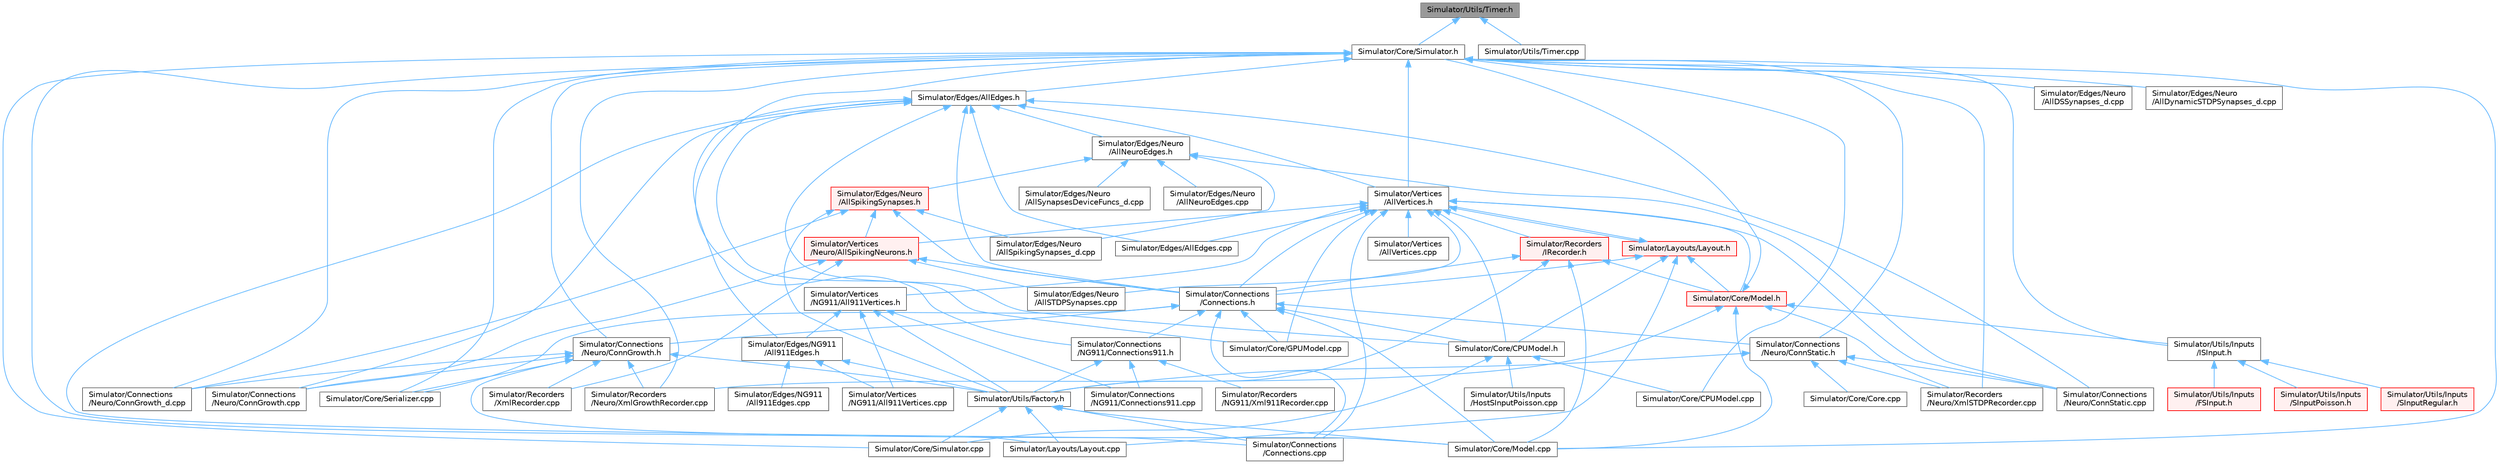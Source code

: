 digraph "Simulator/Utils/Timer.h"
{
 // LATEX_PDF_SIZE
  bgcolor="transparent";
  edge [fontname=Helvetica,fontsize=10,labelfontname=Helvetica,labelfontsize=10];
  node [fontname=Helvetica,fontsize=10,shape=box,height=0.2,width=0.4];
  Node1 [id="Node000001",label="Simulator/Utils/Timer.h",height=0.2,width=0.4,color="gray40", fillcolor="grey60", style="filled", fontcolor="black",tooltip="Timer class, from CSS432."];
  Node1 -> Node2 [id="edge1_Node000001_Node000002",dir="back",color="steelblue1",style="solid",tooltip=" "];
  Node2 [id="Node000002",label="Simulator/Core/Simulator.h",height=0.2,width=0.4,color="grey40", fillcolor="white", style="filled",URL="$_simulator_8h.html",tooltip="Platform independent base class for the Brain Grid simulator. Simulator is a singleton class (a class..."];
  Node2 -> Node3 [id="edge2_Node000002_Node000003",dir="back",color="steelblue1",style="solid",tooltip=" "];
  Node3 [id="Node000003",label="Simulator/Connections\l/NG911/Connections911.h",height=0.2,width=0.4,color="grey40", fillcolor="white", style="filled",URL="$_connections911_8h.html",tooltip="The model of the static network."];
  Node3 -> Node4 [id="edge3_Node000003_Node000004",dir="back",color="steelblue1",style="solid",tooltip=" "];
  Node4 [id="Node000004",label="Simulator/Connections\l/NG911/Connections911.cpp",height=0.2,width=0.4,color="grey40", fillcolor="white", style="filled",URL="$_connections911_8cpp.html",tooltip="The model of the static network."];
  Node3 -> Node5 [id="edge4_Node000003_Node000005",dir="back",color="steelblue1",style="solid",tooltip=" "];
  Node5 [id="Node000005",label="Simulator/Recorders\l/NG911/Xml911Recorder.cpp",height=0.2,width=0.4,color="grey40", fillcolor="white", style="filled",URL="$_xml911_recorder_8cpp.html",tooltip="Header file for Xml911Recorder.h."];
  Node3 -> Node6 [id="edge5_Node000003_Node000006",dir="back",color="steelblue1",style="solid",tooltip=" "];
  Node6 [id="Node000006",label="Simulator/Utils/Factory.h",height=0.2,width=0.4,color="grey40", fillcolor="white", style="filled",URL="$_factory_8h.html",tooltip="A factory template for creating factory class for any subsystem that requires a factory to create a (..."];
  Node6 -> Node7 [id="edge6_Node000006_Node000007",dir="back",color="steelblue1",style="solid",tooltip=" "];
  Node7 [id="Node000007",label="Simulator/Connections\l/Connections.cpp",height=0.2,width=0.4,color="grey40", fillcolor="white", style="filled",URL="$_connections_8cpp.html",tooltip="Methods for creating and updating connections."];
  Node6 -> Node8 [id="edge7_Node000006_Node000008",dir="back",color="steelblue1",style="solid",tooltip=" "];
  Node8 [id="Node000008",label="Simulator/Core/Model.cpp",height=0.2,width=0.4,color="grey40", fillcolor="white", style="filled",URL="$_model_8cpp.html",tooltip="Implementation of Model for the graph-based networks."];
  Node6 -> Node9 [id="edge8_Node000006_Node000009",dir="back",color="steelblue1",style="solid",tooltip=" "];
  Node9 [id="Node000009",label="Simulator/Core/Simulator.cpp",height=0.2,width=0.4,color="grey40", fillcolor="white", style="filled",URL="$_simulator_8cpp.html",tooltip="Platform independent base class for the Brain Grid simulator. Simulator is a singleton class (a class..."];
  Node6 -> Node10 [id="edge9_Node000006_Node000010",dir="back",color="steelblue1",style="solid",tooltip=" "];
  Node10 [id="Node000010",label="Simulator/Layouts/Layout.cpp",height=0.2,width=0.4,color="grey40", fillcolor="white", style="filled",URL="$_layout_8cpp.html",tooltip="The Layout class defines the layout of neurons in neural networks."];
  Node2 -> Node11 [id="edge10_Node000002_Node000011",dir="back",color="steelblue1",style="solid",tooltip=" "];
  Node11 [id="Node000011",label="Simulator/Connections\l/Neuro/ConnGrowth.h",height=0.2,width=0.4,color="grey40", fillcolor="white", style="filled",URL="$_conn_growth_8h.html",tooltip="The model of the activity-dependent neurite outgrowth."];
  Node11 -> Node12 [id="edge11_Node000011_Node000012",dir="back",color="steelblue1",style="solid",tooltip=" "];
  Node12 [id="Node000012",label="Simulator/Connections\l/Neuro/ConnGrowth.cpp",height=0.2,width=0.4,color="grey40", fillcolor="white", style="filled",URL="$_conn_growth_8cpp.html",tooltip="The model of the activity-dependent neurite outgrowth."];
  Node11 -> Node13 [id="edge12_Node000011_Node000013",dir="back",color="steelblue1",style="solid",tooltip=" "];
  Node13 [id="Node000013",label="Simulator/Connections\l/Neuro/ConnGrowth_d.cpp",height=0.2,width=0.4,color="grey40", fillcolor="white", style="filled",URL="$_conn_growth__d_8cpp.html",tooltip="Update the weights of the Synapses in the simulation."];
  Node11 -> Node8 [id="edge13_Node000011_Node000008",dir="back",color="steelblue1",style="solid",tooltip=" "];
  Node11 -> Node14 [id="edge14_Node000011_Node000014",dir="back",color="steelblue1",style="solid",tooltip=" "];
  Node14 [id="Node000014",label="Simulator/Core/Serializer.cpp",height=0.2,width=0.4,color="grey40", fillcolor="white", style="filled",URL="$_serializer_8cpp.html",tooltip="Handles implementation details of serialization and deserialization of synapses."];
  Node11 -> Node15 [id="edge15_Node000011_Node000015",dir="back",color="steelblue1",style="solid",tooltip=" "];
  Node15 [id="Node000015",label="Simulator/Recorders\l/Neuro/XmlGrowthRecorder.cpp",height=0.2,width=0.4,color="grey40", fillcolor="white", style="filled",URL="$_xml_growth_recorder_8cpp.html",tooltip="An implementation for recording spikes history in an XML file for growth simulations."];
  Node11 -> Node16 [id="edge16_Node000011_Node000016",dir="back",color="steelblue1",style="solid",tooltip=" "];
  Node16 [id="Node000016",label="Simulator/Recorders\l/XmlRecorder.cpp",height=0.2,width=0.4,color="grey40", fillcolor="white", style="filled",URL="$_xml_recorder_8cpp.html",tooltip="An implementation for recording spikes history on xml file."];
  Node11 -> Node6 [id="edge17_Node000011_Node000006",dir="back",color="steelblue1",style="solid",tooltip=" "];
  Node2 -> Node13 [id="edge18_Node000002_Node000013",dir="back",color="steelblue1",style="solid",tooltip=" "];
  Node2 -> Node17 [id="edge19_Node000002_Node000017",dir="back",color="steelblue1",style="solid",tooltip=" "];
  Node17 [id="Node000017",label="Simulator/Connections\l/Neuro/ConnStatic.h",height=0.2,width=0.4,color="grey40", fillcolor="white", style="filled",URL="$_conn_static_8h.html",tooltip="The model of the small world network."];
  Node17 -> Node18 [id="edge20_Node000017_Node000018",dir="back",color="steelblue1",style="solid",tooltip=" "];
  Node18 [id="Node000018",label="Simulator/Connections\l/Neuro/ConnStatic.cpp",height=0.2,width=0.4,color="grey40", fillcolor="white", style="filled",URL="$_conn_static_8cpp.html",tooltip="The model of the small world network."];
  Node17 -> Node19 [id="edge21_Node000017_Node000019",dir="back",color="steelblue1",style="solid",tooltip=" "];
  Node19 [id="Node000019",label="Simulator/Core/Core.cpp",height=0.2,width=0.4,color="grey40", fillcolor="white", style="filled",URL="$_core_8cpp.html",tooltip="Orchestrates most functionality in the simulation."];
  Node17 -> Node20 [id="edge22_Node000017_Node000020",dir="back",color="steelblue1",style="solid",tooltip=" "];
  Node20 [id="Node000020",label="Simulator/Recorders\l/Neuro/XmlSTDPRecorder.cpp",height=0.2,width=0.4,color="grey40", fillcolor="white", style="filled",URL="$_xml_s_t_d_p_recorder_8cpp_source.html",tooltip=" "];
  Node17 -> Node6 [id="edge23_Node000017_Node000006",dir="back",color="steelblue1",style="solid",tooltip=" "];
  Node2 -> Node21 [id="edge24_Node000002_Node000021",dir="back",color="steelblue1",style="solid",tooltip=" "];
  Node21 [id="Node000021",label="Simulator/Core/CPUModel.cpp",height=0.2,width=0.4,color="grey40", fillcolor="white", style="filled",URL="$_c_p_u_model_8cpp.html",tooltip="Implementation of Model for graph-based networks."];
  Node2 -> Node8 [id="edge25_Node000002_Node000008",dir="back",color="steelblue1",style="solid",tooltip=" "];
  Node2 -> Node14 [id="edge26_Node000002_Node000014",dir="back",color="steelblue1",style="solid",tooltip=" "];
  Node2 -> Node9 [id="edge27_Node000002_Node000009",dir="back",color="steelblue1",style="solid",tooltip=" "];
  Node2 -> Node22 [id="edge28_Node000002_Node000022",dir="back",color="steelblue1",style="solid",tooltip=" "];
  Node22 [id="Node000022",label="Simulator/Edges/AllEdges.h",height=0.2,width=0.4,color="grey40", fillcolor="white", style="filled",URL="$_all_edges_8h.html",tooltip="An interface and top level implementation for edge classes."];
  Node22 -> Node7 [id="edge29_Node000022_Node000007",dir="back",color="steelblue1",style="solid",tooltip=" "];
  Node22 -> Node23 [id="edge30_Node000022_Node000023",dir="back",color="steelblue1",style="solid",tooltip=" "];
  Node23 [id="Node000023",label="Simulator/Connections\l/Connections.h",height=0.2,width=0.4,color="grey40", fillcolor="white", style="filled",URL="$_connections_8h.html",tooltip="The base class of all connections classes."];
  Node23 -> Node7 [id="edge31_Node000023_Node000007",dir="back",color="steelblue1",style="solid",tooltip=" "];
  Node23 -> Node3 [id="edge32_Node000023_Node000003",dir="back",color="steelblue1",style="solid",tooltip=" "];
  Node23 -> Node11 [id="edge33_Node000023_Node000011",dir="back",color="steelblue1",style="solid",tooltip=" "];
  Node23 -> Node17 [id="edge34_Node000023_Node000017",dir="back",color="steelblue1",style="solid",tooltip=" "];
  Node23 -> Node24 [id="edge35_Node000023_Node000024",dir="back",color="steelblue1",style="solid",tooltip=" "];
  Node24 [id="Node000024",label="Simulator/Core/CPUModel.h",height=0.2,width=0.4,color="grey40", fillcolor="white", style="filled",URL="$_c_p_u_model_8h.html",tooltip="Implementation of Model for execution on CPU (single core)."];
  Node24 -> Node21 [id="edge36_Node000024_Node000021",dir="back",color="steelblue1",style="solid",tooltip=" "];
  Node24 -> Node9 [id="edge37_Node000024_Node000009",dir="back",color="steelblue1",style="solid",tooltip=" "];
  Node24 -> Node25 [id="edge38_Node000024_Node000025",dir="back",color="steelblue1",style="solid",tooltip=" "];
  Node25 [id="Node000025",label="Simulator/Utils/Inputs\l/HostSInputPoisson.cpp",height=0.2,width=0.4,color="grey40", fillcolor="white", style="filled",URL="$_host_s_input_poisson_8cpp.html",tooltip="A class that performs stimulus input (implementation Poisson)."];
  Node23 -> Node26 [id="edge39_Node000023_Node000026",dir="back",color="steelblue1",style="solid",tooltip=" "];
  Node26 [id="Node000026",label="Simulator/Core/GPUModel.cpp",height=0.2,width=0.4,color="grey40", fillcolor="white", style="filled",URL="$_g_p_u_model_8cpp.html",tooltip="Implementation of Model for the spiking neural networks."];
  Node23 -> Node8 [id="edge40_Node000023_Node000008",dir="back",color="steelblue1",style="solid",tooltip=" "];
  Node23 -> Node14 [id="edge41_Node000023_Node000014",dir="back",color="steelblue1",style="solid",tooltip=" "];
  Node22 -> Node12 [id="edge42_Node000022_Node000012",dir="back",color="steelblue1",style="solid",tooltip=" "];
  Node22 -> Node18 [id="edge43_Node000022_Node000018",dir="back",color="steelblue1",style="solid",tooltip=" "];
  Node22 -> Node24 [id="edge44_Node000022_Node000024",dir="back",color="steelblue1",style="solid",tooltip=" "];
  Node22 -> Node26 [id="edge45_Node000022_Node000026",dir="back",color="steelblue1",style="solid",tooltip=" "];
  Node22 -> Node27 [id="edge46_Node000022_Node000027",dir="back",color="steelblue1",style="solid",tooltip=" "];
  Node27 [id="Node000027",label="Simulator/Edges/AllEdges.cpp",height=0.2,width=0.4,color="grey40", fillcolor="white", style="filled",URL="$_all_edges_8cpp.html",tooltip="A container of all edge data."];
  Node22 -> Node28 [id="edge47_Node000022_Node000028",dir="back",color="steelblue1",style="solid",tooltip=" "];
  Node28 [id="Node000028",label="Simulator/Edges/NG911\l/All911Edges.h",height=0.2,width=0.4,color="grey40", fillcolor="white", style="filled",URL="$_all911_edges_8h.html",tooltip="A container of all 911 edge data."];
  Node28 -> Node29 [id="edge48_Node000028_Node000029",dir="back",color="steelblue1",style="solid",tooltip=" "];
  Node29 [id="Node000029",label="Simulator/Edges/NG911\l/All911Edges.cpp",height=0.2,width=0.4,color="grey40", fillcolor="white", style="filled",URL="$_all911_edges_8cpp.html",tooltip="A container of all 911 edge data."];
  Node28 -> Node6 [id="edge49_Node000028_Node000006",dir="back",color="steelblue1",style="solid",tooltip=" "];
  Node28 -> Node30 [id="edge50_Node000028_Node000030",dir="back",color="steelblue1",style="solid",tooltip=" "];
  Node30 [id="Node000030",label="Simulator/Vertices\l/NG911/All911Vertices.cpp",height=0.2,width=0.4,color="grey40", fillcolor="white", style="filled",URL="$_all911_vertices_8cpp.html",tooltip="A container of all 911 vertex data."];
  Node22 -> Node31 [id="edge51_Node000022_Node000031",dir="back",color="steelblue1",style="solid",tooltip=" "];
  Node31 [id="Node000031",label="Simulator/Edges/Neuro\l/AllNeuroEdges.h",height=0.2,width=0.4,color="grey40", fillcolor="white", style="filled",URL="$_all_neuro_edges_8h.html",tooltip="A container of all edge data."];
  Node31 -> Node18 [id="edge52_Node000031_Node000018",dir="back",color="steelblue1",style="solid",tooltip=" "];
  Node31 -> Node32 [id="edge53_Node000031_Node000032",dir="back",color="steelblue1",style="solid",tooltip=" "];
  Node32 [id="Node000032",label="Simulator/Edges/Neuro\l/AllNeuroEdges.cpp",height=0.2,width=0.4,color="grey40", fillcolor="white", style="filled",URL="$_all_neuro_edges_8cpp.html",tooltip=" "];
  Node31 -> Node33 [id="edge54_Node000031_Node000033",dir="back",color="steelblue1",style="solid",tooltip=" "];
  Node33 [id="Node000033",label="Simulator/Edges/Neuro\l/AllSpikingSynapses.h",height=0.2,width=0.4,color="red", fillcolor="#FFF0F0", style="filled",URL="$_all_spiking_synapses_8h.html",tooltip="A container of all spiking synapse data."];
  Node33 -> Node23 [id="edge55_Node000033_Node000023",dir="back",color="steelblue1",style="solid",tooltip=" "];
  Node33 -> Node13 [id="edge56_Node000033_Node000013",dir="back",color="steelblue1",style="solid",tooltip=" "];
  Node33 -> Node43 [id="edge57_Node000033_Node000043",dir="back",color="steelblue1",style="solid",tooltip=" "];
  Node43 [id="Node000043",label="Simulator/Edges/Neuro\l/AllSpikingSynapses_d.cpp",height=0.2,width=0.4,color="grey40", fillcolor="white", style="filled",URL="$_all_spiking_synapses__d_8cpp_source.html",tooltip=" "];
  Node33 -> Node6 [id="edge58_Node000033_Node000006",dir="back",color="steelblue1",style="solid",tooltip=" "];
  Node33 -> Node61 [id="edge59_Node000033_Node000061",dir="back",color="steelblue1",style="solid",tooltip=" "];
  Node61 [id="Node000061",label="Simulator/Vertices\l/Neuro/AllSpikingNeurons.h",height=0.2,width=0.4,color="red", fillcolor="#FFF0F0", style="filled",URL="$_all_spiking_neurons_8h.html",tooltip="A container of all spiking neuron data."];
  Node61 -> Node23 [id="edge60_Node000061_Node000023",dir="back",color="steelblue1",style="solid",tooltip=" "];
  Node61 -> Node12 [id="edge61_Node000061_Node000012",dir="back",color="steelblue1",style="solid",tooltip=" "];
  Node61 -> Node56 [id="edge62_Node000061_Node000056",dir="back",color="steelblue1",style="solid",tooltip=" "];
  Node56 [id="Node000056",label="Simulator/Edges/Neuro\l/AllSTDPSynapses.cpp",height=0.2,width=0.4,color="grey40", fillcolor="white", style="filled",URL="$_all_s_t_d_p_synapses_8cpp.html",tooltip="A container of all STDP synapse data."];
  Node61 -> Node16 [id="edge63_Node000061_Node000016",dir="back",color="steelblue1",style="solid",tooltip=" "];
  Node31 -> Node43 [id="edge64_Node000031_Node000043",dir="back",color="steelblue1",style="solid",tooltip=" "];
  Node31 -> Node44 [id="edge65_Node000031_Node000044",dir="back",color="steelblue1",style="solid",tooltip=" "];
  Node44 [id="Node000044",label="Simulator/Edges/Neuro\l/AllSynapsesDeviceFuncs_d.cpp",height=0.2,width=0.4,color="grey40", fillcolor="white", style="filled",URL="$_all_synapses_device_funcs__d_8cpp.html",tooltip="Device functions for synapse data."];
  Node22 -> Node69 [id="edge66_Node000022_Node000069",dir="back",color="steelblue1",style="solid",tooltip=" "];
  Node69 [id="Node000069",label="Simulator/Vertices\l/AllVertices.h",height=0.2,width=0.4,color="grey40", fillcolor="white", style="filled",URL="$_all_vertices_8h.html",tooltip="A container of the base class of all vertex data."];
  Node69 -> Node7 [id="edge67_Node000069_Node000007",dir="back",color="steelblue1",style="solid",tooltip=" "];
  Node69 -> Node23 [id="edge68_Node000069_Node000023",dir="back",color="steelblue1",style="solid",tooltip=" "];
  Node69 -> Node18 [id="edge69_Node000069_Node000018",dir="back",color="steelblue1",style="solid",tooltip=" "];
  Node69 -> Node24 [id="edge70_Node000069_Node000024",dir="back",color="steelblue1",style="solid",tooltip=" "];
  Node69 -> Node26 [id="edge71_Node000069_Node000026",dir="back",color="steelblue1",style="solid",tooltip=" "];
  Node69 -> Node70 [id="edge72_Node000069_Node000070",dir="back",color="steelblue1",style="solid",tooltip=" "];
  Node70 [id="Node000070",label="Simulator/Core/Model.h",height=0.2,width=0.4,color="red", fillcolor="#FFF0F0", style="filled",URL="$_model_8h.html",tooltip="Implementation of Model for graph-based networks."];
  Node70 -> Node8 [id="edge73_Node000070_Node000008",dir="back",color="steelblue1",style="solid",tooltip=" "];
  Node70 -> Node2 [id="edge74_Node000070_Node000002",dir="back",color="steelblue1",style="solid",tooltip=" "];
  Node70 -> Node15 [id="edge75_Node000070_Node000015",dir="back",color="steelblue1",style="solid",tooltip=" "];
  Node70 -> Node20 [id="edge76_Node000070_Node000020",dir="back",color="steelblue1",style="solid",tooltip=" "];
  Node70 -> Node75 [id="edge77_Node000070_Node000075",dir="back",color="steelblue1",style="solid",tooltip=" "];
  Node75 [id="Node000075",label="Simulator/Utils/Inputs\l/ISInput.h",height=0.2,width=0.4,color="grey40", fillcolor="white", style="filled",URL="$_i_s_input_8h.html",tooltip="An interface for stimulus input classes."];
  Node75 -> Node76 [id="edge78_Node000075_Node000076",dir="back",color="steelblue1",style="solid",tooltip=" "];
  Node76 [id="Node000076",label="Simulator/Utils/Inputs\l/FSInput.h",height=0.2,width=0.4,color="red", fillcolor="#FFF0F0", style="filled",URL="$_f_s_input_8h.html",tooltip="A factoy class for stimulus input classes."];
  Node75 -> Node50 [id="edge79_Node000075_Node000050",dir="back",color="steelblue1",style="solid",tooltip=" "];
  Node50 [id="Node000050",label="Simulator/Utils/Inputs\l/SInputPoisson.h",height=0.2,width=0.4,color="red", fillcolor="#FFF0F0", style="filled",URL="$_s_input_poisson_8h.html",tooltip="A class that performs stimulus input (implementation Poisson)."];
  Node75 -> Node77 [id="edge80_Node000075_Node000077",dir="back",color="steelblue1",style="solid",tooltip=" "];
  Node77 [id="Node000077",label="Simulator/Utils/Inputs\l/SInputRegular.h",height=0.2,width=0.4,color="red", fillcolor="#FFF0F0", style="filled",URL="$_s_input_regular_8h.html",tooltip="A class that performs stimulus input (implementation Regular)."];
  Node69 -> Node27 [id="edge81_Node000069_Node000027",dir="back",color="steelblue1",style="solid",tooltip=" "];
  Node69 -> Node56 [id="edge82_Node000069_Node000056",dir="back",color="steelblue1",style="solid",tooltip=" "];
  Node69 -> Node83 [id="edge83_Node000069_Node000083",dir="back",color="steelblue1",style="solid",tooltip=" "];
  Node83 [id="Node000083",label="Simulator/Layouts/Layout.h",height=0.2,width=0.4,color="red", fillcolor="#FFF0F0", style="filled",URL="$_layout_8h.html",tooltip="The Layout class defines the layout of neurons in neural networks."];
  Node83 -> Node23 [id="edge84_Node000083_Node000023",dir="back",color="steelblue1",style="solid",tooltip=" "];
  Node83 -> Node24 [id="edge85_Node000083_Node000024",dir="back",color="steelblue1",style="solid",tooltip=" "];
  Node83 -> Node70 [id="edge86_Node000083_Node000070",dir="back",color="steelblue1",style="solid",tooltip=" "];
  Node83 -> Node10 [id="edge87_Node000083_Node000010",dir="back",color="steelblue1",style="solid",tooltip=" "];
  Node83 -> Node69 [id="edge88_Node000083_Node000069",dir="back",color="steelblue1",style="solid",tooltip=" "];
  Node69 -> Node90 [id="edge89_Node000069_Node000090",dir="back",color="steelblue1",style="solid",tooltip=" "];
  Node90 [id="Node000090",label="Simulator/Recorders\l/IRecorder.h",height=0.2,width=0.4,color="red", fillcolor="#FFF0F0", style="filled",URL="$_i_recorder_8h.html",tooltip="An interface for recording spikes history."];
  Node90 -> Node23 [id="edge90_Node000090_Node000023",dir="back",color="steelblue1",style="solid",tooltip=" "];
  Node90 -> Node8 [id="edge91_Node000090_Node000008",dir="back",color="steelblue1",style="solid",tooltip=" "];
  Node90 -> Node70 [id="edge92_Node000090_Node000070",dir="back",color="steelblue1",style="solid",tooltip=" "];
  Node90 -> Node6 [id="edge93_Node000090_Node000006",dir="back",color="steelblue1",style="solid",tooltip=" "];
  Node69 -> Node91 [id="edge94_Node000069_Node000091",dir="back",color="steelblue1",style="solid",tooltip=" "];
  Node91 [id="Node000091",label="Simulator/Vertices\l/AllVertices.cpp",height=0.2,width=0.4,color="grey40", fillcolor="white", style="filled",URL="$_all_vertices_8cpp.html",tooltip="A container of the base class of all vertex data."];
  Node69 -> Node92 [id="edge95_Node000069_Node000092",dir="back",color="steelblue1",style="solid",tooltip=" "];
  Node92 [id="Node000092",label="Simulator/Vertices\l/NG911/All911Vertices.h",height=0.2,width=0.4,color="grey40", fillcolor="white", style="filled",URL="$_all911_vertices_8h.html",tooltip="A container of all 911 vertex data."];
  Node92 -> Node4 [id="edge96_Node000092_Node000004",dir="back",color="steelblue1",style="solid",tooltip=" "];
  Node92 -> Node28 [id="edge97_Node000092_Node000028",dir="back",color="steelblue1",style="solid",tooltip=" "];
  Node92 -> Node6 [id="edge98_Node000092_Node000006",dir="back",color="steelblue1",style="solid",tooltip=" "];
  Node92 -> Node30 [id="edge99_Node000092_Node000030",dir="back",color="steelblue1",style="solid",tooltip=" "];
  Node69 -> Node61 [id="edge100_Node000069_Node000061",dir="back",color="steelblue1",style="solid",tooltip=" "];
  Node2 -> Node35 [id="edge101_Node000002_Node000035",dir="back",color="steelblue1",style="solid",tooltip=" "];
  Node35 [id="Node000035",label="Simulator/Edges/Neuro\l/AllDSSynapses_d.cpp",height=0.2,width=0.4,color="grey40", fillcolor="white", style="filled",URL="$_all_d_s_synapses__d_8cpp.html",tooltip="A container of all DS synapse data."];
  Node2 -> Node42 [id="edge102_Node000002_Node000042",dir="back",color="steelblue1",style="solid",tooltip=" "];
  Node42 [id="Node000042",label="Simulator/Edges/Neuro\l/AllDynamicSTDPSynapses_d.cpp",height=0.2,width=0.4,color="grey40", fillcolor="white", style="filled",URL="$_all_dynamic_s_t_d_p_synapses__d_8cpp.html",tooltip="A container of all dynamic STDP synapse data."];
  Node2 -> Node10 [id="edge103_Node000002_Node000010",dir="back",color="steelblue1",style="solid",tooltip=" "];
  Node2 -> Node15 [id="edge104_Node000002_Node000015",dir="back",color="steelblue1",style="solid",tooltip=" "];
  Node2 -> Node20 [id="edge105_Node000002_Node000020",dir="back",color="steelblue1",style="solid",tooltip=" "];
  Node2 -> Node75 [id="edge106_Node000002_Node000075",dir="back",color="steelblue1",style="solid",tooltip=" "];
  Node2 -> Node69 [id="edge107_Node000002_Node000069",dir="back",color="steelblue1",style="solid",tooltip=" "];
  Node1 -> Node93 [id="edge108_Node000001_Node000093",dir="back",color="steelblue1",style="solid",tooltip=" "];
  Node93 [id="Node000093",label="Simulator/Utils/Timer.cpp",height=0.2,width=0.4,color="grey40", fillcolor="white", style="filled",URL="$_timer_8cpp.html",tooltip="CSS432 UDP Socket Class."];
}
